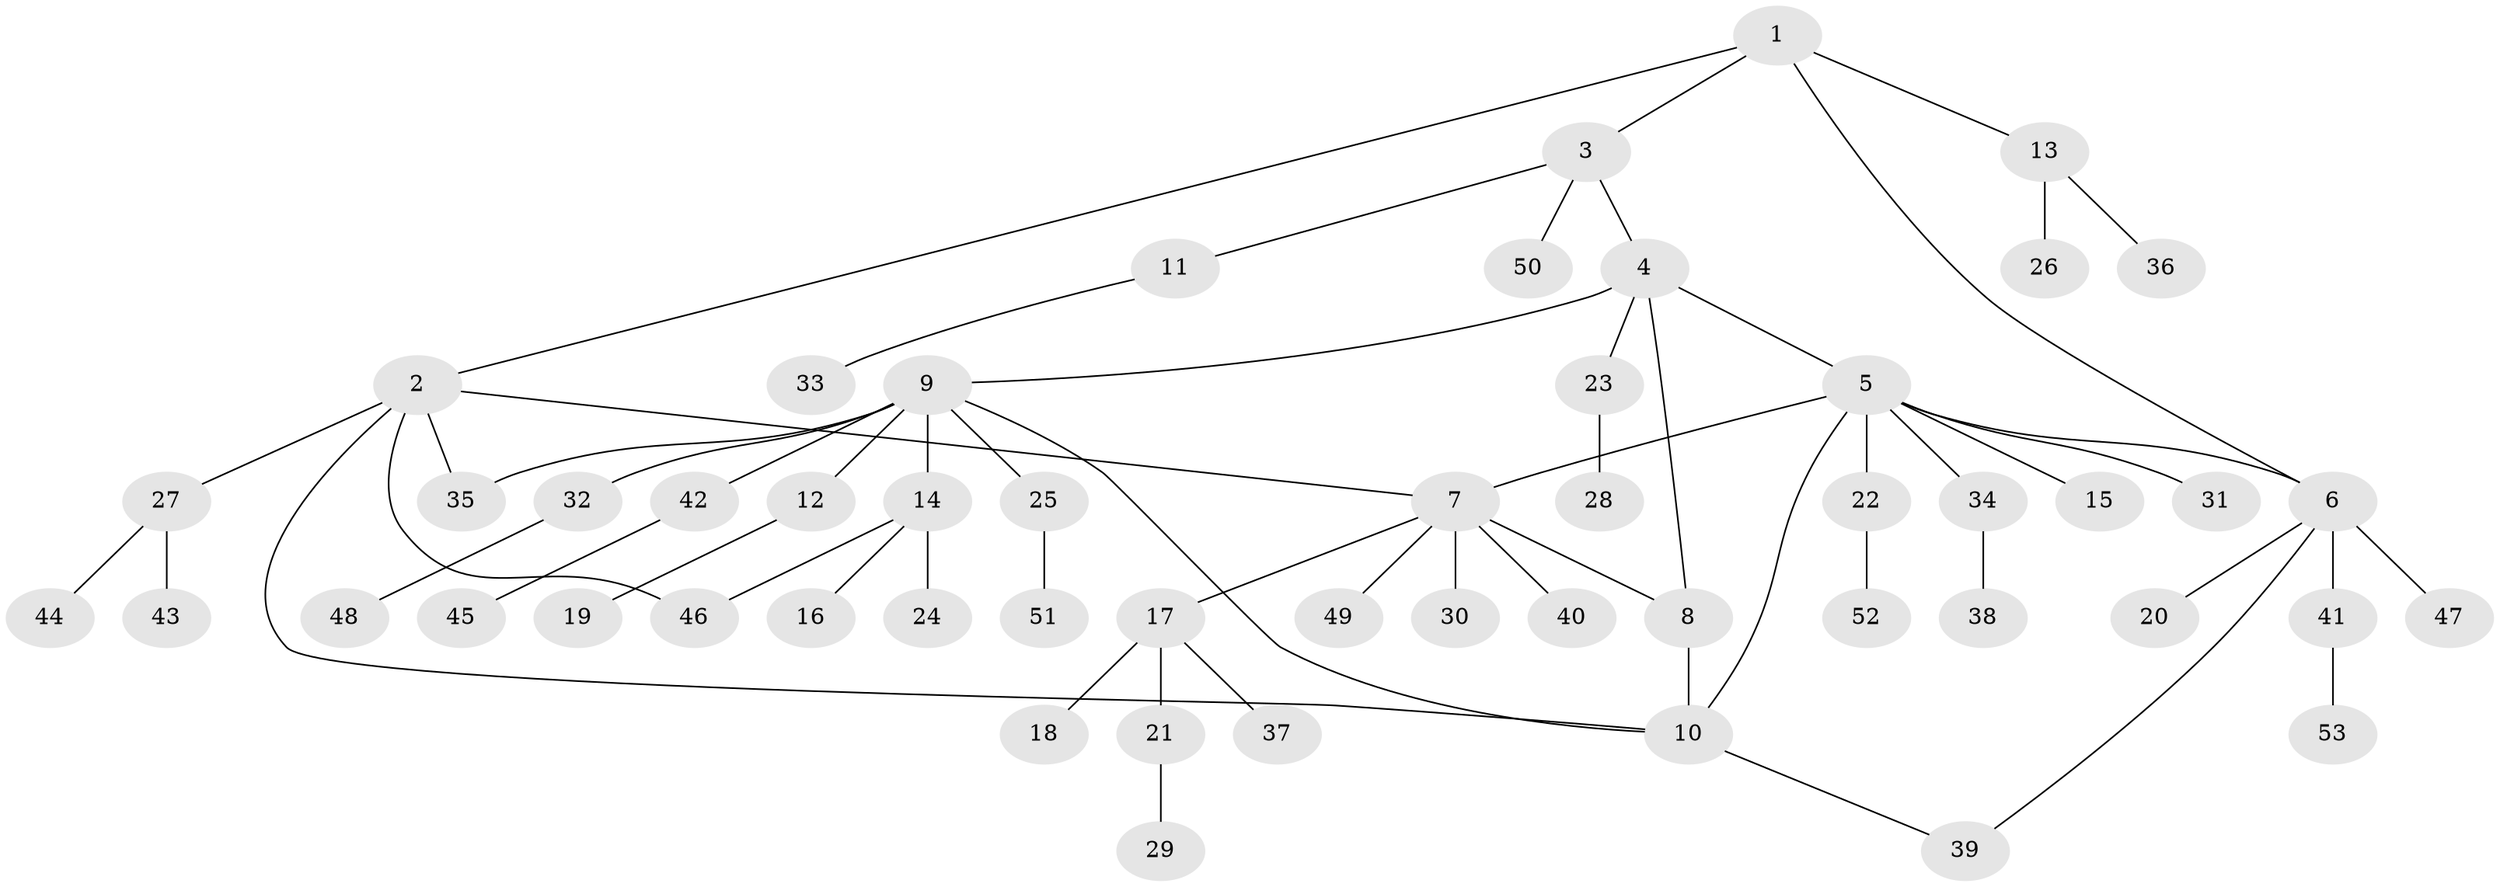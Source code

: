 // coarse degree distribution, {1: 0.8571428571428571, 7: 0.047619047619047616, 15: 0.047619047619047616, 2: 0.047619047619047616}
// Generated by graph-tools (version 1.1) at 2025/58/03/04/25 21:58:52]
// undirected, 53 vertices, 61 edges
graph export_dot {
graph [start="1"]
  node [color=gray90,style=filled];
  1;
  2;
  3;
  4;
  5;
  6;
  7;
  8;
  9;
  10;
  11;
  12;
  13;
  14;
  15;
  16;
  17;
  18;
  19;
  20;
  21;
  22;
  23;
  24;
  25;
  26;
  27;
  28;
  29;
  30;
  31;
  32;
  33;
  34;
  35;
  36;
  37;
  38;
  39;
  40;
  41;
  42;
  43;
  44;
  45;
  46;
  47;
  48;
  49;
  50;
  51;
  52;
  53;
  1 -- 2;
  1 -- 3;
  1 -- 6;
  1 -- 13;
  2 -- 7;
  2 -- 10;
  2 -- 27;
  2 -- 35;
  2 -- 46;
  3 -- 4;
  3 -- 11;
  3 -- 50;
  4 -- 5;
  4 -- 8;
  4 -- 9;
  4 -- 23;
  5 -- 6;
  5 -- 7;
  5 -- 10;
  5 -- 15;
  5 -- 22;
  5 -- 31;
  5 -- 34;
  6 -- 20;
  6 -- 39;
  6 -- 41;
  6 -- 47;
  7 -- 8;
  7 -- 17;
  7 -- 30;
  7 -- 40;
  7 -- 49;
  8 -- 10;
  9 -- 10;
  9 -- 12;
  9 -- 14;
  9 -- 25;
  9 -- 32;
  9 -- 35;
  9 -- 42;
  10 -- 39;
  11 -- 33;
  12 -- 19;
  13 -- 26;
  13 -- 36;
  14 -- 16;
  14 -- 24;
  14 -- 46;
  17 -- 18;
  17 -- 21;
  17 -- 37;
  21 -- 29;
  22 -- 52;
  23 -- 28;
  25 -- 51;
  27 -- 43;
  27 -- 44;
  32 -- 48;
  34 -- 38;
  41 -- 53;
  42 -- 45;
}
